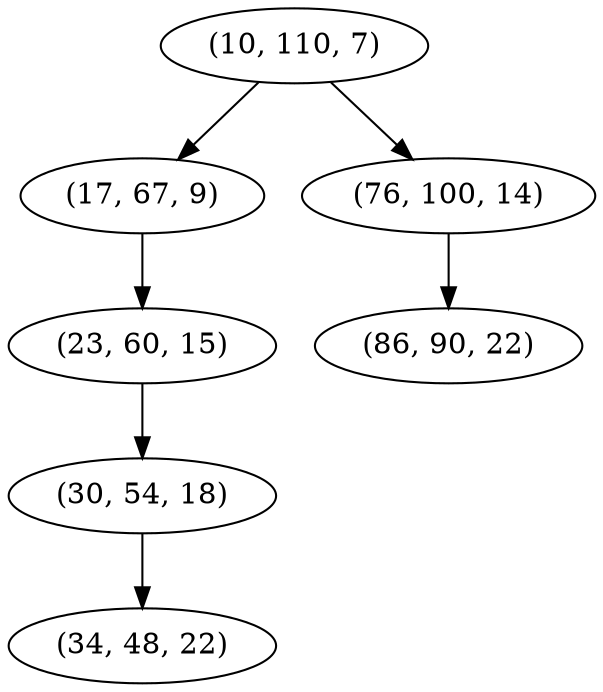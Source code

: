 digraph tree {
    "(10, 110, 7)";
    "(17, 67, 9)";
    "(23, 60, 15)";
    "(30, 54, 18)";
    "(34, 48, 22)";
    "(76, 100, 14)";
    "(86, 90, 22)";
    "(10, 110, 7)" -> "(17, 67, 9)";
    "(10, 110, 7)" -> "(76, 100, 14)";
    "(17, 67, 9)" -> "(23, 60, 15)";
    "(23, 60, 15)" -> "(30, 54, 18)";
    "(30, 54, 18)" -> "(34, 48, 22)";
    "(76, 100, 14)" -> "(86, 90, 22)";
}
